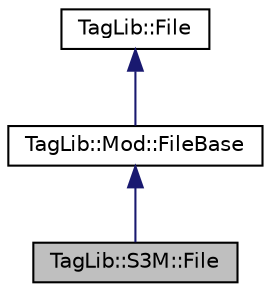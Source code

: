 digraph "TagLib::S3M::File"
{
  edge [fontname="Helvetica",fontsize="10",labelfontname="Helvetica",labelfontsize="10"];
  node [fontname="Helvetica",fontsize="10",shape=record];
  Node1 [label="TagLib::S3M::File",height=0.2,width=0.4,color="black", fillcolor="grey75", style="filled" fontcolor="black"];
  Node2 -> Node1 [dir="back",color="midnightblue",fontsize="10",style="solid",fontname="Helvetica"];
  Node2 [label="TagLib::Mod::FileBase",height=0.2,width=0.4,color="black", fillcolor="white", style="filled",URL="$class_tag_lib_1_1_mod_1_1_file_base.html"];
  Node3 -> Node2 [dir="back",color="midnightblue",fontsize="10",style="solid",fontname="Helvetica"];
  Node3 [label="TagLib::File",height=0.2,width=0.4,color="black", fillcolor="white", style="filled",URL="$class_tag_lib_1_1_file.html",tooltip="A file class with some useful methods for tag manipulation. "];
}
